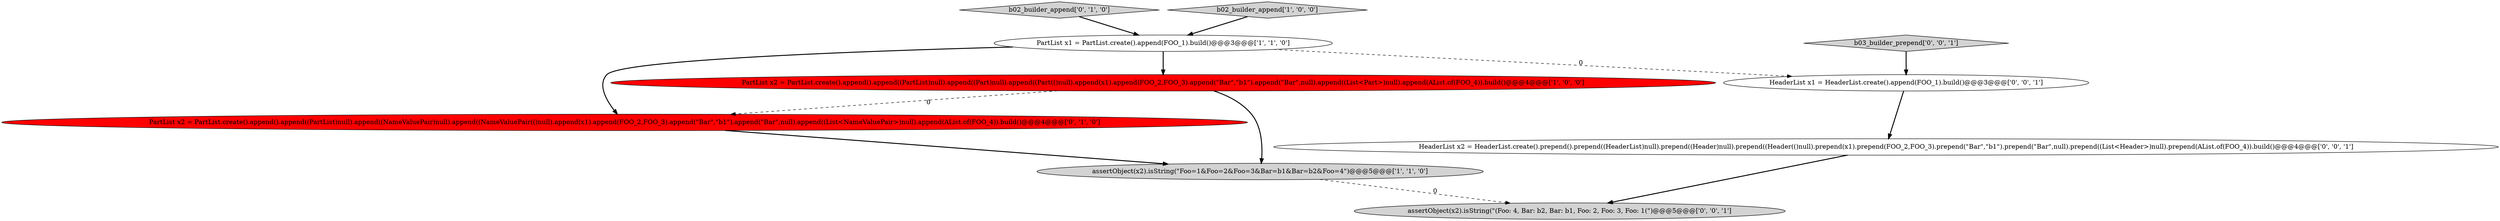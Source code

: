 digraph {
4 [style = filled, label = "b02_builder_append['0', '1', '0']", fillcolor = lightgray, shape = diamond image = "AAA0AAABBB2BBB"];
8 [style = filled, label = "assertObject(x2).isString(\"(Foo: 4, Bar: b2, Bar: b1, Foo: 2, Foo: 3, Foo: 1(\")@@@5@@@['0', '0', '1']", fillcolor = lightgray, shape = ellipse image = "AAA0AAABBB3BBB"];
2 [style = filled, label = "b02_builder_append['1', '0', '0']", fillcolor = lightgray, shape = diamond image = "AAA0AAABBB1BBB"];
9 [style = filled, label = "HeaderList x1 = HeaderList.create().append(FOO_1).build()@@@3@@@['0', '0', '1']", fillcolor = white, shape = ellipse image = "AAA0AAABBB3BBB"];
5 [style = filled, label = "PartList x2 = PartList.create().append().append((PartList)null).append((NameValuePair)null).append((NameValuePair(()null).append(x1).append(FOO_2,FOO_3).append(\"Bar\",\"b1\").append(\"Bar\",null).append((List<NameValuePair>)null).append(AList.of(FOO_4)).build()@@@4@@@['0', '1', '0']", fillcolor = red, shape = ellipse image = "AAA1AAABBB2BBB"];
0 [style = filled, label = "PartList x2 = PartList.create().append().append((PartList)null).append((Part)null).append((Part(()null).append(x1).append(FOO_2,FOO_3).append(\"Bar\",\"b1\").append(\"Bar\",null).append((List<Part>)null).append(AList.of(FOO_4)).build()@@@4@@@['1', '0', '0']", fillcolor = red, shape = ellipse image = "AAA1AAABBB1BBB"];
1 [style = filled, label = "PartList x1 = PartList.create().append(FOO_1).build()@@@3@@@['1', '1', '0']", fillcolor = white, shape = ellipse image = "AAA0AAABBB1BBB"];
3 [style = filled, label = "assertObject(x2).isString(\"Foo=1&Foo=2&Foo=3&Bar=b1&Bar=b2&Foo=4\")@@@5@@@['1', '1', '0']", fillcolor = lightgray, shape = ellipse image = "AAA0AAABBB1BBB"];
7 [style = filled, label = "HeaderList x2 = HeaderList.create().prepend().prepend((HeaderList)null).prepend((Header)null).prepend((Header(()null).prepend(x1).prepend(FOO_2,FOO_3).prepend(\"Bar\",\"b1\").prepend(\"Bar\",null).prepend((List<Header>)null).prepend(AList.of(FOO_4)).build()@@@4@@@['0', '0', '1']", fillcolor = white, shape = ellipse image = "AAA0AAABBB3BBB"];
6 [style = filled, label = "b03_builder_prepend['0', '0', '1']", fillcolor = lightgray, shape = diamond image = "AAA0AAABBB3BBB"];
1->5 [style = bold, label=""];
0->3 [style = bold, label=""];
5->3 [style = bold, label=""];
3->8 [style = dashed, label="0"];
1->9 [style = dashed, label="0"];
4->1 [style = bold, label=""];
1->0 [style = bold, label=""];
6->9 [style = bold, label=""];
0->5 [style = dashed, label="0"];
9->7 [style = bold, label=""];
7->8 [style = bold, label=""];
2->1 [style = bold, label=""];
}
